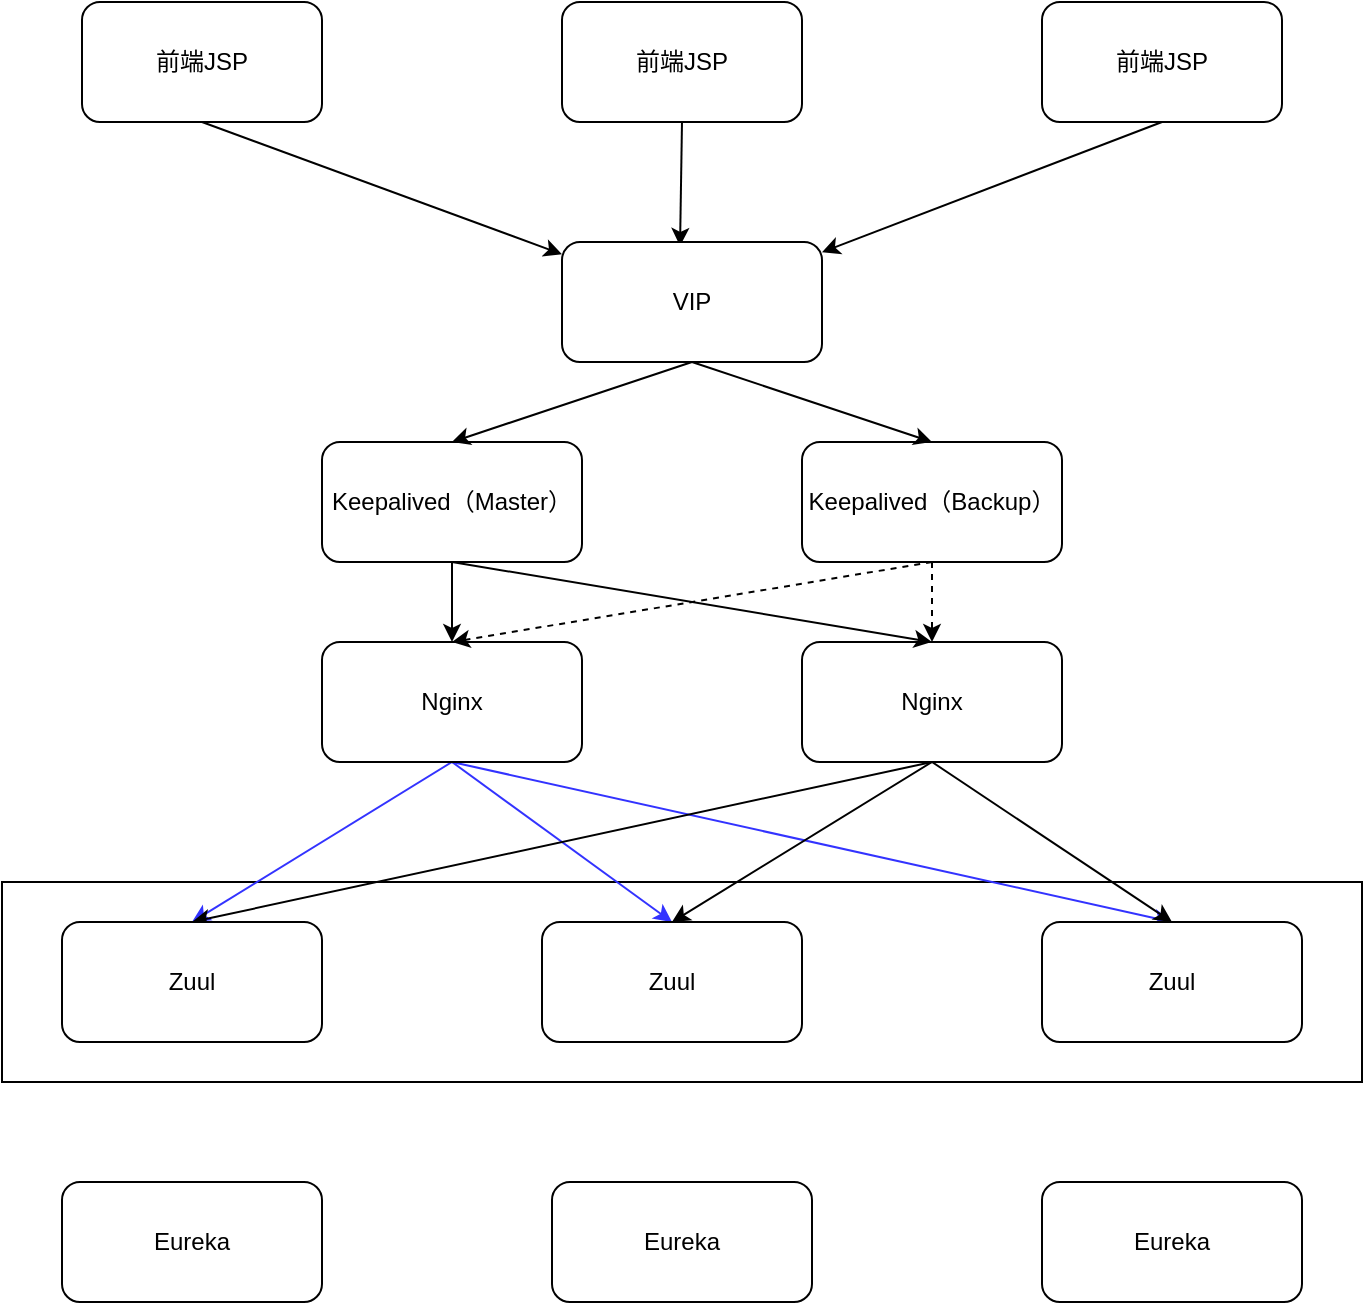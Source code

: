 <mxfile version="13.0.1" type="github">
  <diagram id="GGTAP_Dss6p3u6D_uiOW" name="第 1 页">
    <mxGraphModel dx="1515" dy="654" grid="1" gridSize="10" guides="1" tooltips="1" connect="1" arrows="1" fold="1" page="1" pageScale="1" pageWidth="4681" pageHeight="3300" math="0" shadow="0">
      <root>
        <mxCell id="0" />
        <mxCell id="1" parent="0" />
        <mxCell id="o8Zs_roNA5FvOaUuxSW4-4" value="" style="rounded=0;whiteSpace=wrap;html=1;" vertex="1" parent="1">
          <mxGeometry x="400" y="600" width="680" height="100" as="geometry" />
        </mxCell>
        <mxCell id="dlgCpanpwa_J9QGgFaTf-9" style="rounded=0;orthogonalLoop=1;jettySize=auto;html=1;exitX=0.5;exitY=1;exitDx=0;exitDy=0;" parent="1" source="dlgCpanpwa_J9QGgFaTf-1" target="dlgCpanpwa_J9QGgFaTf-8" edge="1">
          <mxGeometry relative="1" as="geometry" />
        </mxCell>
        <mxCell id="dlgCpanpwa_J9QGgFaTf-1" value="前端JSP" style="rounded=1;whiteSpace=wrap;html=1;" parent="1" vertex="1">
          <mxGeometry x="440" y="160" width="120" height="60" as="geometry" />
        </mxCell>
        <mxCell id="dlgCpanpwa_J9QGgFaTf-10" style="edgeStyle=none;rounded=0;orthogonalLoop=1;jettySize=auto;html=1;exitX=0.5;exitY=1;exitDx=0;exitDy=0;entryX=0.454;entryY=0.033;entryDx=0;entryDy=0;entryPerimeter=0;" parent="1" source="dlgCpanpwa_J9QGgFaTf-2" target="dlgCpanpwa_J9QGgFaTf-8" edge="1">
          <mxGeometry relative="1" as="geometry" />
        </mxCell>
        <mxCell id="dlgCpanpwa_J9QGgFaTf-2" value="前端JSP" style="rounded=1;whiteSpace=wrap;html=1;" parent="1" vertex="1">
          <mxGeometry x="680" y="160" width="120" height="60" as="geometry" />
        </mxCell>
        <mxCell id="dlgCpanpwa_J9QGgFaTf-11" style="edgeStyle=none;rounded=0;orthogonalLoop=1;jettySize=auto;html=1;exitX=0.5;exitY=1;exitDx=0;exitDy=0;" parent="1" source="dlgCpanpwa_J9QGgFaTf-3" target="dlgCpanpwa_J9QGgFaTf-8" edge="1">
          <mxGeometry relative="1" as="geometry" />
        </mxCell>
        <mxCell id="dlgCpanpwa_J9QGgFaTf-3" value="前端JSP" style="rounded=1;whiteSpace=wrap;html=1;" parent="1" vertex="1">
          <mxGeometry x="920" y="160" width="120" height="60" as="geometry" />
        </mxCell>
        <mxCell id="o8Zs_roNA5FvOaUuxSW4-7" style="edgeStyle=none;rounded=0;orthogonalLoop=1;jettySize=auto;html=1;exitX=0.5;exitY=1;exitDx=0;exitDy=0;entryX=0.5;entryY=0;entryDx=0;entryDy=0;strokeColor=#3333FF;" edge="1" parent="1" source="dlgCpanpwa_J9QGgFaTf-4" target="o8Zs_roNA5FvOaUuxSW4-1">
          <mxGeometry relative="1" as="geometry" />
        </mxCell>
        <mxCell id="o8Zs_roNA5FvOaUuxSW4-8" style="edgeStyle=none;rounded=0;orthogonalLoop=1;jettySize=auto;html=1;exitX=0.5;exitY=1;exitDx=0;exitDy=0;entryX=0.5;entryY=0;entryDx=0;entryDy=0;strokeColor=#3333FF;" edge="1" parent="1" source="dlgCpanpwa_J9QGgFaTf-4" target="o8Zs_roNA5FvOaUuxSW4-3">
          <mxGeometry relative="1" as="geometry" />
        </mxCell>
        <mxCell id="o8Zs_roNA5FvOaUuxSW4-9" style="edgeStyle=none;rounded=0;orthogonalLoop=1;jettySize=auto;html=1;exitX=0.5;exitY=1;exitDx=0;exitDy=0;entryX=0.5;entryY=0;entryDx=0;entryDy=0;strokeColor=#3333FF;" edge="1" parent="1" source="dlgCpanpwa_J9QGgFaTf-4" target="o8Zs_roNA5FvOaUuxSW4-2">
          <mxGeometry relative="1" as="geometry" />
        </mxCell>
        <mxCell id="dlgCpanpwa_J9QGgFaTf-4" value="Nginx" style="rounded=1;whiteSpace=wrap;html=1;" parent="1" vertex="1">
          <mxGeometry x="560" y="480" width="130" height="60" as="geometry" />
        </mxCell>
        <mxCell id="o8Zs_roNA5FvOaUuxSW4-10" style="edgeStyle=none;rounded=0;orthogonalLoop=1;jettySize=auto;html=1;exitX=0.5;exitY=1;exitDx=0;exitDy=0;entryX=0.5;entryY=0;entryDx=0;entryDy=0;" edge="1" parent="1" source="dlgCpanpwa_J9QGgFaTf-5" target="o8Zs_roNA5FvOaUuxSW4-1">
          <mxGeometry relative="1" as="geometry" />
        </mxCell>
        <mxCell id="o8Zs_roNA5FvOaUuxSW4-11" style="edgeStyle=none;rounded=0;orthogonalLoop=1;jettySize=auto;html=1;exitX=0.5;exitY=1;exitDx=0;exitDy=0;entryX=0.5;entryY=0;entryDx=0;entryDy=0;" edge="1" parent="1" source="dlgCpanpwa_J9QGgFaTf-5" target="o8Zs_roNA5FvOaUuxSW4-2">
          <mxGeometry relative="1" as="geometry" />
        </mxCell>
        <mxCell id="o8Zs_roNA5FvOaUuxSW4-12" style="edgeStyle=none;rounded=0;orthogonalLoop=1;jettySize=auto;html=1;exitX=0.5;exitY=1;exitDx=0;exitDy=0;entryX=0.5;entryY=0;entryDx=0;entryDy=0;" edge="1" parent="1" source="dlgCpanpwa_J9QGgFaTf-5" target="o8Zs_roNA5FvOaUuxSW4-3">
          <mxGeometry relative="1" as="geometry" />
        </mxCell>
        <mxCell id="dlgCpanpwa_J9QGgFaTf-5" value="Nginx" style="rounded=1;whiteSpace=wrap;html=1;" parent="1" vertex="1">
          <mxGeometry x="800" y="480" width="130" height="60" as="geometry" />
        </mxCell>
        <mxCell id="dlgCpanpwa_J9QGgFaTf-14" style="edgeStyle=none;rounded=0;orthogonalLoop=1;jettySize=auto;html=1;exitX=0.5;exitY=1;exitDx=0;exitDy=0;" parent="1" source="dlgCpanpwa_J9QGgFaTf-6" target="dlgCpanpwa_J9QGgFaTf-4" edge="1">
          <mxGeometry relative="1" as="geometry" />
        </mxCell>
        <mxCell id="dlgCpanpwa_J9QGgFaTf-16" style="edgeStyle=none;rounded=0;orthogonalLoop=1;jettySize=auto;html=1;exitX=0.5;exitY=1;exitDx=0;exitDy=0;entryX=0.5;entryY=0;entryDx=0;entryDy=0;" parent="1" source="dlgCpanpwa_J9QGgFaTf-6" target="dlgCpanpwa_J9QGgFaTf-5" edge="1">
          <mxGeometry relative="1" as="geometry" />
        </mxCell>
        <mxCell id="dlgCpanpwa_J9QGgFaTf-6" value="Keepalived（Master）" style="rounded=1;whiteSpace=wrap;html=1;" parent="1" vertex="1">
          <mxGeometry x="560" y="380" width="130" height="60" as="geometry" />
        </mxCell>
        <mxCell id="dlgCpanpwa_J9QGgFaTf-15" style="edgeStyle=none;rounded=0;orthogonalLoop=1;jettySize=auto;html=1;exitX=0.5;exitY=1;exitDx=0;exitDy=0;entryX=0.5;entryY=0;entryDx=0;entryDy=0;dashed=1;" parent="1" source="dlgCpanpwa_J9QGgFaTf-7" target="dlgCpanpwa_J9QGgFaTf-5" edge="1">
          <mxGeometry relative="1" as="geometry" />
        </mxCell>
        <mxCell id="dlgCpanpwa_J9QGgFaTf-17" style="edgeStyle=none;rounded=0;orthogonalLoop=1;jettySize=auto;html=1;exitX=0.5;exitY=1;exitDx=0;exitDy=0;entryX=0.5;entryY=0;entryDx=0;entryDy=0;dashed=1;" parent="1" source="dlgCpanpwa_J9QGgFaTf-7" target="dlgCpanpwa_J9QGgFaTf-4" edge="1">
          <mxGeometry relative="1" as="geometry" />
        </mxCell>
        <mxCell id="dlgCpanpwa_J9QGgFaTf-7" value="Keepalived（Backup）" style="rounded=1;whiteSpace=wrap;html=1;" parent="1" vertex="1">
          <mxGeometry x="800" y="380" width="130" height="60" as="geometry" />
        </mxCell>
        <mxCell id="dlgCpanpwa_J9QGgFaTf-12" style="edgeStyle=none;rounded=0;orthogonalLoop=1;jettySize=auto;html=1;exitX=0.5;exitY=1;exitDx=0;exitDy=0;entryX=0.5;entryY=0;entryDx=0;entryDy=0;" parent="1" source="dlgCpanpwa_J9QGgFaTf-8" target="dlgCpanpwa_J9QGgFaTf-6" edge="1">
          <mxGeometry relative="1" as="geometry" />
        </mxCell>
        <mxCell id="dlgCpanpwa_J9QGgFaTf-13" style="edgeStyle=none;rounded=0;orthogonalLoop=1;jettySize=auto;html=1;exitX=0.5;exitY=1;exitDx=0;exitDy=0;entryX=0.5;entryY=0;entryDx=0;entryDy=0;" parent="1" source="dlgCpanpwa_J9QGgFaTf-8" target="dlgCpanpwa_J9QGgFaTf-7" edge="1">
          <mxGeometry relative="1" as="geometry" />
        </mxCell>
        <mxCell id="dlgCpanpwa_J9QGgFaTf-8" value="VIP" style="rounded=1;whiteSpace=wrap;html=1;" parent="1" vertex="1">
          <mxGeometry x="680" y="280" width="130" height="60" as="geometry" />
        </mxCell>
        <mxCell id="o8Zs_roNA5FvOaUuxSW4-1" value="Zuul" style="rounded=1;whiteSpace=wrap;html=1;" vertex="1" parent="1">
          <mxGeometry x="670" y="620" width="130" height="60" as="geometry" />
        </mxCell>
        <mxCell id="o8Zs_roNA5FvOaUuxSW4-2" value="Zuul" style="rounded=1;whiteSpace=wrap;html=1;" vertex="1" parent="1">
          <mxGeometry x="920" y="620" width="130" height="60" as="geometry" />
        </mxCell>
        <mxCell id="o8Zs_roNA5FvOaUuxSW4-3" value="Zuul" style="rounded=1;whiteSpace=wrap;html=1;" vertex="1" parent="1">
          <mxGeometry x="430" y="620" width="130" height="60" as="geometry" />
        </mxCell>
        <mxCell id="o8Zs_roNA5FvOaUuxSW4-13" value="Eureka" style="rounded=1;whiteSpace=wrap;html=1;" vertex="1" parent="1">
          <mxGeometry x="430" y="750" width="130" height="60" as="geometry" />
        </mxCell>
        <mxCell id="o8Zs_roNA5FvOaUuxSW4-14" value="Eureka" style="rounded=1;whiteSpace=wrap;html=1;" vertex="1" parent="1">
          <mxGeometry x="675" y="750" width="130" height="60" as="geometry" />
        </mxCell>
        <mxCell id="o8Zs_roNA5FvOaUuxSW4-15" value="Eureka" style="rounded=1;whiteSpace=wrap;html=1;" vertex="1" parent="1">
          <mxGeometry x="920" y="750" width="130" height="60" as="geometry" />
        </mxCell>
      </root>
    </mxGraphModel>
  </diagram>
</mxfile>
